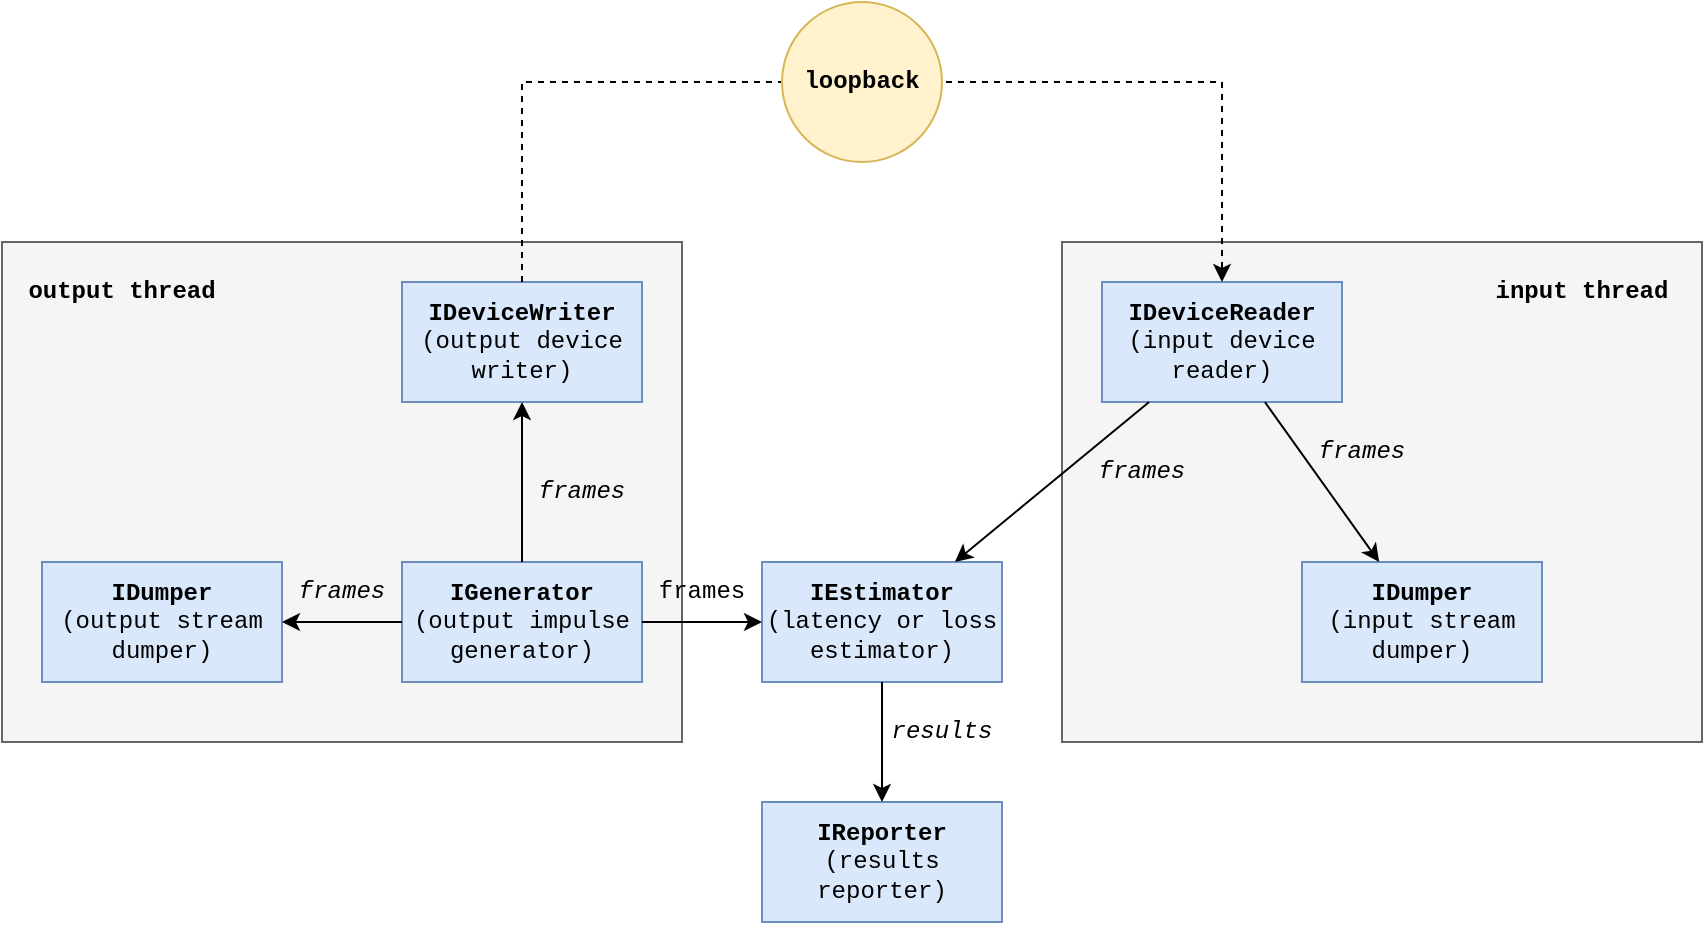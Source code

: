 <mxfile version="21.7.5" type="device">
  <diagram name="Page-1" id="aOeR4vwD-BXEJHeXq91-">
    <mxGraphModel dx="2092" dy="1965" grid="1" gridSize="10" guides="1" tooltips="1" connect="1" arrows="1" fold="1" page="1" pageScale="1" pageWidth="850" pageHeight="1100" math="0" shadow="0">
      <root>
        <mxCell id="0" />
        <mxCell id="1" parent="0" />
        <mxCell id="9tubdVezAiOULwdNUIrU-17" value="" style="rounded=0;whiteSpace=wrap;html=1;fontFamily=Courier New;fillColor=#f5f5f5;fontColor=#333333;strokeColor=#666666;" vertex="1" parent="1">
          <mxGeometry x="460" width="320" height="250" as="geometry" />
        </mxCell>
        <mxCell id="9tubdVezAiOULwdNUIrU-16" value="" style="rounded=0;whiteSpace=wrap;html=1;fontFamily=Courier New;fillColor=#f5f5f5;fontColor=#333333;strokeColor=#666666;" vertex="1" parent="1">
          <mxGeometry x="-70" width="340" height="250" as="geometry" />
        </mxCell>
        <mxCell id="9tubdVezAiOULwdNUIrU-1" value="&lt;b&gt;IGenerator&lt;/b&gt;&lt;br&gt;(output impulse generator)" style="rounded=0;whiteSpace=wrap;html=1;fontFamily=Courier New;fillColor=#dae8fc;strokeColor=#6c8ebf;" vertex="1" parent="1">
          <mxGeometry x="130" y="160" width="120" height="60" as="geometry" />
        </mxCell>
        <mxCell id="9tubdVezAiOULwdNUIrU-2" value="&lt;b&gt;IReporter&lt;br&gt;&lt;/b&gt;(results reporter)" style="rounded=0;whiteSpace=wrap;html=1;fontFamily=Courier New;fillColor=#dae8fc;strokeColor=#6c8ebf;" vertex="1" parent="1">
          <mxGeometry x="310" y="280" width="120" height="60" as="geometry" />
        </mxCell>
        <mxCell id="9tubdVezAiOULwdNUIrU-3" value="&lt;b&gt;IEstimator&lt;/b&gt;&lt;br&gt;(latency or loss estimator)" style="rounded=0;whiteSpace=wrap;html=1;fontFamily=Courier New;fillColor=#dae8fc;strokeColor=#6c8ebf;" vertex="1" parent="1">
          <mxGeometry x="310" y="160" width="120" height="60" as="geometry" />
        </mxCell>
        <mxCell id="9tubdVezAiOULwdNUIrU-4" value="&lt;b&gt;IDeviceReader&lt;/b&gt;&lt;br&gt;(input device reader)" style="rounded=0;whiteSpace=wrap;html=1;fontFamily=Courier New;fillColor=#dae8fc;strokeColor=#6c8ebf;" vertex="1" parent="1">
          <mxGeometry x="480" y="20" width="120" height="60" as="geometry" />
        </mxCell>
        <mxCell id="9tubdVezAiOULwdNUIrU-5" value="&lt;b&gt;IDumper&lt;/b&gt;&lt;br&gt;(output stream dumper)" style="rounded=0;whiteSpace=wrap;html=1;fontFamily=Courier New;fillColor=#dae8fc;strokeColor=#6c8ebf;" vertex="1" parent="1">
          <mxGeometry x="-50" y="160" width="120" height="60" as="geometry" />
        </mxCell>
        <mxCell id="9tubdVezAiOULwdNUIrU-6" value="&lt;b&gt;IDeviceWriter&lt;/b&gt;&lt;br&gt;(output device writer)" style="rounded=0;whiteSpace=wrap;html=1;fontFamily=Courier New;fillColor=#dae8fc;strokeColor=#6c8ebf;" vertex="1" parent="1">
          <mxGeometry x="130" y="20" width="120" height="60" as="geometry" />
        </mxCell>
        <mxCell id="9tubdVezAiOULwdNUIrU-8" value="&lt;b&gt;IDumper&lt;/b&gt;&lt;br&gt;(input stream dumper)" style="rounded=0;whiteSpace=wrap;html=1;fontFamily=Courier New;fillColor=#dae8fc;strokeColor=#6c8ebf;" vertex="1" parent="1">
          <mxGeometry x="580" y="160" width="120" height="60" as="geometry" />
        </mxCell>
        <mxCell id="9tubdVezAiOULwdNUIrU-9" value="" style="endArrow=classic;html=1;rounded=0;fontFamily=Courier New;" edge="1" parent="1" source="9tubdVezAiOULwdNUIrU-1" target="9tubdVezAiOULwdNUIrU-5">
          <mxGeometry width="50" height="50" relative="1" as="geometry">
            <mxPoint x="380" y="470" as="sourcePoint" />
            <mxPoint x="430" y="420" as="targetPoint" />
          </mxGeometry>
        </mxCell>
        <mxCell id="9tubdVezAiOULwdNUIrU-10" value="" style="endArrow=classic;html=1;rounded=0;fontFamily=Courier New;" edge="1" parent="1" source="9tubdVezAiOULwdNUIrU-1" target="9tubdVezAiOULwdNUIrU-6">
          <mxGeometry width="50" height="50" relative="1" as="geometry">
            <mxPoint x="380" y="470" as="sourcePoint" />
            <mxPoint x="430" y="420" as="targetPoint" />
          </mxGeometry>
        </mxCell>
        <mxCell id="9tubdVezAiOULwdNUIrU-11" value="" style="endArrow=classic;html=1;rounded=0;fontFamily=Courier New;" edge="1" parent="1" source="9tubdVezAiOULwdNUIrU-1" target="9tubdVezAiOULwdNUIrU-3">
          <mxGeometry width="50" height="50" relative="1" as="geometry">
            <mxPoint x="390" y="470" as="sourcePoint" />
            <mxPoint x="300" y="190" as="targetPoint" />
          </mxGeometry>
        </mxCell>
        <mxCell id="9tubdVezAiOULwdNUIrU-12" value="" style="endArrow=classic;html=1;rounded=0;fontFamily=Courier New;" edge="1" parent="1" source="9tubdVezAiOULwdNUIrU-4" target="9tubdVezAiOULwdNUIrU-3">
          <mxGeometry width="50" height="50" relative="1" as="geometry">
            <mxPoint x="400" y="470" as="sourcePoint" />
            <mxPoint x="450" y="420" as="targetPoint" />
          </mxGeometry>
        </mxCell>
        <mxCell id="9tubdVezAiOULwdNUIrU-13" value="" style="endArrow=classic;html=1;rounded=0;fontFamily=Courier New;" edge="1" parent="1" source="9tubdVezAiOULwdNUIrU-4" target="9tubdVezAiOULwdNUIrU-8">
          <mxGeometry width="50" height="50" relative="1" as="geometry">
            <mxPoint x="410" y="470" as="sourcePoint" />
            <mxPoint x="460" y="420" as="targetPoint" />
          </mxGeometry>
        </mxCell>
        <mxCell id="9tubdVezAiOULwdNUIrU-14" value="" style="endArrow=classic;html=1;rounded=0;fontFamily=Courier New;" edge="1" parent="1" source="9tubdVezAiOULwdNUIrU-3" target="9tubdVezAiOULwdNUIrU-2">
          <mxGeometry width="50" height="50" relative="1" as="geometry">
            <mxPoint x="400" y="470" as="sourcePoint" />
            <mxPoint x="450" y="420" as="targetPoint" />
          </mxGeometry>
        </mxCell>
        <mxCell id="9tubdVezAiOULwdNUIrU-15" value="" style="endArrow=classic;html=1;rounded=0;fontFamily=Courier New;dashed=1;" edge="1" parent="1" source="9tubdVezAiOULwdNUIrU-6" target="9tubdVezAiOULwdNUIrU-4">
          <mxGeometry width="50" height="50" relative="1" as="geometry">
            <mxPoint x="460" y="230" as="sourcePoint" />
            <mxPoint x="510" y="180" as="targetPoint" />
            <Array as="points">
              <mxPoint x="190" y="-80" />
              <mxPoint x="540" y="-80" />
            </Array>
          </mxGeometry>
        </mxCell>
        <mxCell id="9tubdVezAiOULwdNUIrU-18" value="frames" style="text;html=1;strokeColor=none;fillColor=none;align=center;verticalAlign=middle;whiteSpace=wrap;rounded=0;fontFamily=Courier New;fontStyle=2" vertex="1" parent="1">
          <mxGeometry x="190" y="110" width="60" height="30" as="geometry" />
        </mxCell>
        <mxCell id="9tubdVezAiOULwdNUIrU-19" value="frames" style="text;html=1;strokeColor=none;fillColor=none;align=center;verticalAlign=middle;whiteSpace=wrap;rounded=0;fontFamily=Courier New;" vertex="1" parent="1">
          <mxGeometry x="250" y="160" width="60" height="30" as="geometry" />
        </mxCell>
        <mxCell id="9tubdVezAiOULwdNUIrU-20" value="frames" style="text;html=1;strokeColor=none;fillColor=none;align=center;verticalAlign=middle;whiteSpace=wrap;rounded=0;fontFamily=Courier New;fontStyle=2" vertex="1" parent="1">
          <mxGeometry x="70" y="160" width="60" height="30" as="geometry" />
        </mxCell>
        <mxCell id="9tubdVezAiOULwdNUIrU-21" value="frames" style="text;html=1;strokeColor=none;fillColor=none;align=center;verticalAlign=middle;whiteSpace=wrap;rounded=0;fontFamily=Courier New;fontStyle=2" vertex="1" parent="1">
          <mxGeometry x="470" y="100" width="60" height="30" as="geometry" />
        </mxCell>
        <mxCell id="9tubdVezAiOULwdNUIrU-22" value="frames" style="text;html=1;strokeColor=none;fillColor=none;align=center;verticalAlign=middle;whiteSpace=wrap;rounded=0;fontFamily=Courier New;fontStyle=2" vertex="1" parent="1">
          <mxGeometry x="580" y="90" width="60" height="30" as="geometry" />
        </mxCell>
        <mxCell id="9tubdVezAiOULwdNUIrU-23" value="results" style="text;html=1;strokeColor=none;fillColor=none;align=center;verticalAlign=middle;whiteSpace=wrap;rounded=0;fontFamily=Courier New;fontStyle=2" vertex="1" parent="1">
          <mxGeometry x="370" y="230" width="60" height="30" as="geometry" />
        </mxCell>
        <mxCell id="9tubdVezAiOULwdNUIrU-26" value="" style="ellipse;whiteSpace=wrap;html=1;fontFamily=Courier New;fillColor=#fff2cc;strokeColor=#d6b656;" vertex="1" parent="1">
          <mxGeometry x="320" y="-120" width="80" height="80" as="geometry" />
        </mxCell>
        <mxCell id="9tubdVezAiOULwdNUIrU-29" value="loopback" style="text;html=1;strokeColor=none;fillColor=none;align=center;verticalAlign=middle;whiteSpace=wrap;rounded=0;fontFamily=Courier New;fontStyle=1" vertex="1" parent="1">
          <mxGeometry x="330" y="-95" width="60" height="30" as="geometry" />
        </mxCell>
        <mxCell id="9tubdVezAiOULwdNUIrU-30" value="output thread" style="text;html=1;strokeColor=none;fillColor=none;align=center;verticalAlign=middle;whiteSpace=wrap;rounded=0;fontFamily=Courier New;fontStyle=1" vertex="1" parent="1">
          <mxGeometry x="-60" y="10" width="100" height="30" as="geometry" />
        </mxCell>
        <mxCell id="9tubdVezAiOULwdNUIrU-31" value="input thread" style="text;html=1;strokeColor=none;fillColor=none;align=center;verticalAlign=middle;whiteSpace=wrap;rounded=0;fontFamily=Courier New;fontStyle=1" vertex="1" parent="1">
          <mxGeometry x="670" y="10" width="100" height="30" as="geometry" />
        </mxCell>
      </root>
    </mxGraphModel>
  </diagram>
</mxfile>
